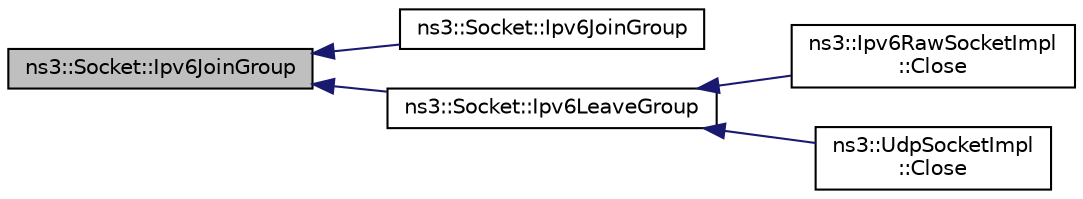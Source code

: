 digraph "ns3::Socket::Ipv6JoinGroup"
{
  edge [fontname="Helvetica",fontsize="10",labelfontname="Helvetica",labelfontsize="10"];
  node [fontname="Helvetica",fontsize="10",shape=record];
  rankdir="LR";
  Node1 [label="ns3::Socket::Ipv6JoinGroup",height=0.2,width=0.4,color="black", fillcolor="grey75", style="filled", fontcolor="black"];
  Node1 -> Node2 [dir="back",color="midnightblue",fontsize="10",style="solid"];
  Node2 [label="ns3::Socket::Ipv6JoinGroup",height=0.2,width=0.4,color="black", fillcolor="white", style="filled",URL="$d9/df2/classns3_1_1Socket.html#a706d6536707aecc387986298d34232cf",tooltip="Joins a IPv6 multicast group without filters. "];
  Node1 -> Node3 [dir="back",color="midnightblue",fontsize="10",style="solid"];
  Node3 [label="ns3::Socket::Ipv6LeaveGroup",height=0.2,width=0.4,color="black", fillcolor="white", style="filled",URL="$d9/df2/classns3_1_1Socket.html#af70f1ddca0d73f98103a2b86bec4c85e",tooltip="Leaves IPv6 multicast group this socket is joined to. "];
  Node3 -> Node4 [dir="back",color="midnightblue",fontsize="10",style="solid"];
  Node4 [label="ns3::Ipv6RawSocketImpl\l::Close",height=0.2,width=0.4,color="black", fillcolor="white", style="filled",URL="$d8/d7f/classns3_1_1Ipv6RawSocketImpl.html#a2abab77b9bf0cc99272ce5549690f8cb",tooltip="Close a socket. "];
  Node3 -> Node5 [dir="back",color="midnightblue",fontsize="10",style="solid"];
  Node5 [label="ns3::UdpSocketImpl\l::Close",height=0.2,width=0.4,color="black", fillcolor="white", style="filled",URL="$d8/df7/classns3_1_1UdpSocketImpl.html#a9e81e9e088339d3608560afabf2d5f49",tooltip="Close a socket. "];
}
